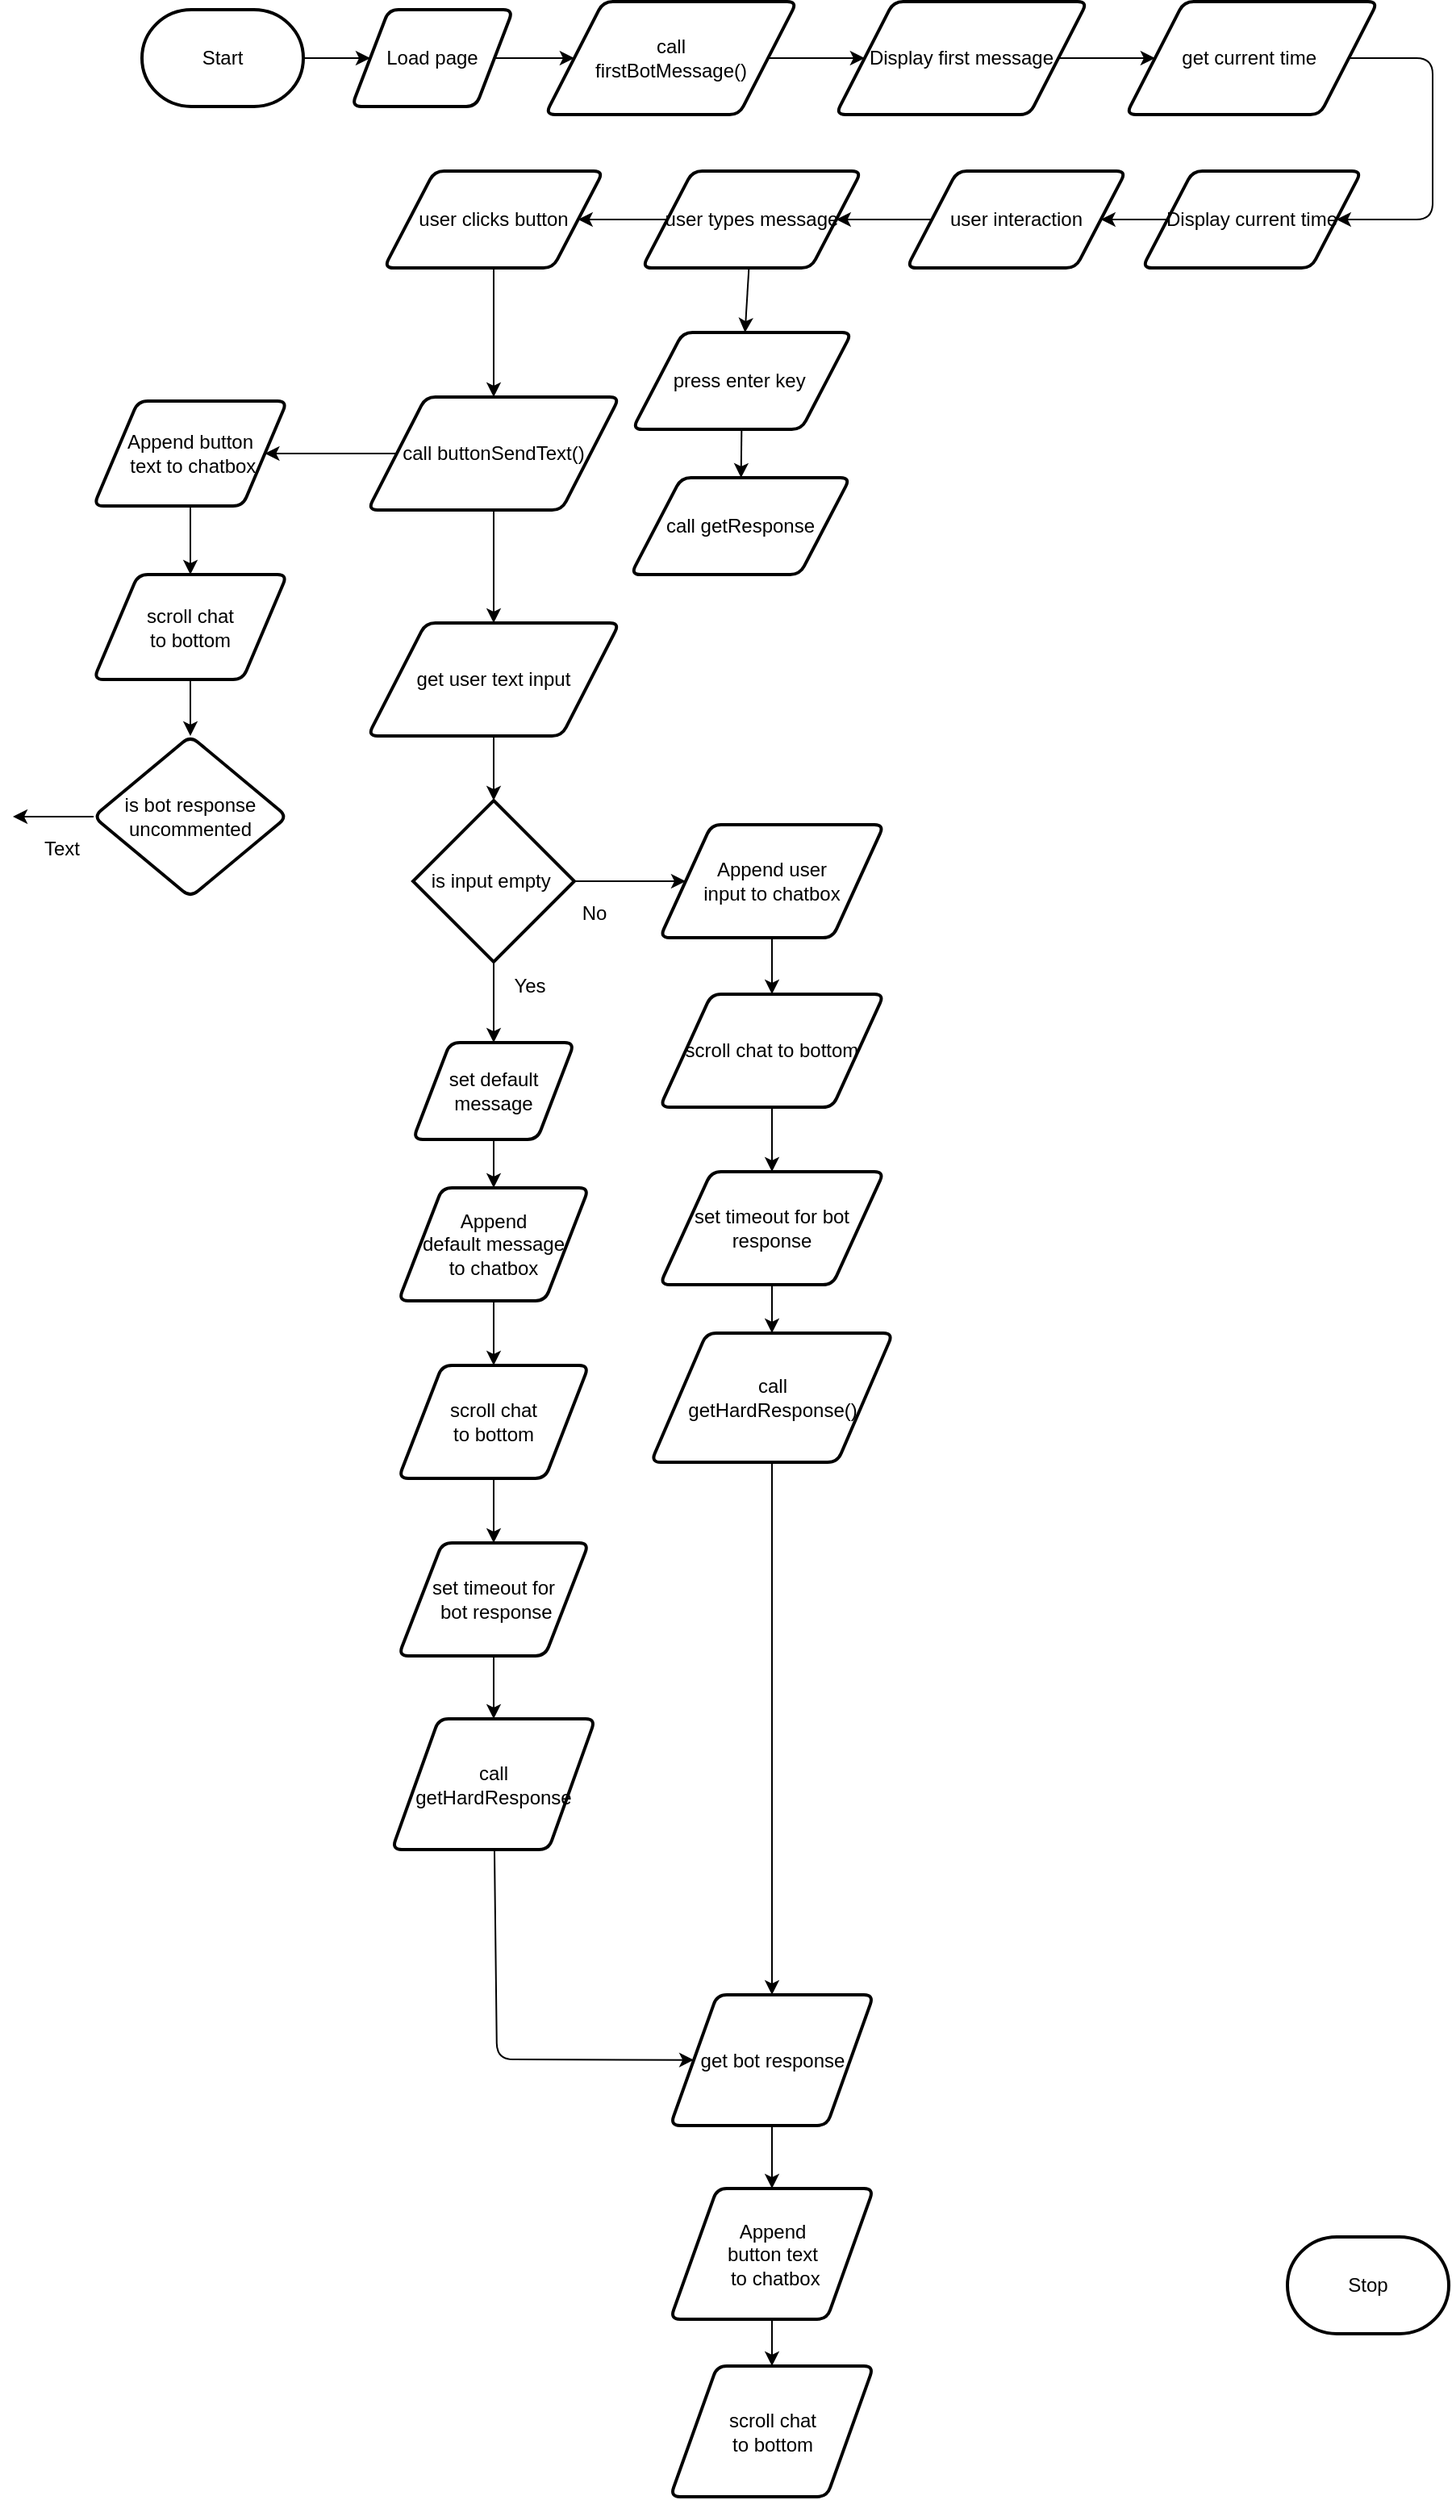 <mxfile>
    <diagram id="2jDeY1ccGRf-XGF59-sf" name="Page-1">
        <mxGraphModel dx="517" dy="397" grid="1" gridSize="10" guides="1" tooltips="1" connect="1" arrows="1" fold="1" page="1" pageScale="1" pageWidth="827" pageHeight="1169" math="0" shadow="0">
            <root>
                <mxCell id="0"/>
                <mxCell id="1" parent="0"/>
                <mxCell id="129" value="" style="edgeStyle=none;html=1;" edge="1" parent="1" source="3" target="128">
                    <mxGeometry relative="1" as="geometry"/>
                </mxCell>
                <mxCell id="3" value="Start" style="strokeWidth=2;html=1;shape=mxgraph.flowchart.terminator;whiteSpace=wrap;" parent="1" vertex="1">
                    <mxGeometry x="110" y="110" width="100" height="60" as="geometry"/>
                </mxCell>
                <mxCell id="131" value="" style="edgeStyle=none;html=1;" edge="1" parent="1" source="128" target="130">
                    <mxGeometry relative="1" as="geometry"/>
                </mxCell>
                <mxCell id="128" value="Load page" style="shape=parallelogram;html=1;strokeWidth=2;perimeter=parallelogramPerimeter;whiteSpace=wrap;rounded=1;arcSize=12;size=0.23;" vertex="1" parent="1">
                    <mxGeometry x="240" y="110" width="100" height="60" as="geometry"/>
                </mxCell>
                <mxCell id="134" style="edgeStyle=none;html=1;" edge="1" parent="1" source="130" target="133">
                    <mxGeometry relative="1" as="geometry"/>
                </mxCell>
                <mxCell id="130" value="call &lt;br&gt;firstBotMessage()" style="shape=parallelogram;html=1;strokeWidth=2;perimeter=parallelogramPerimeter;whiteSpace=wrap;rounded=1;arcSize=12;size=0.23;" vertex="1" parent="1">
                    <mxGeometry x="360" y="105" width="156" height="70" as="geometry"/>
                </mxCell>
                <mxCell id="137" value="" style="edgeStyle=none;html=1;" edge="1" parent="1" source="133" target="136">
                    <mxGeometry relative="1" as="geometry"/>
                </mxCell>
                <mxCell id="133" value="Display first message" style="shape=parallelogram;html=1;strokeWidth=2;perimeter=parallelogramPerimeter;whiteSpace=wrap;rounded=1;arcSize=12;size=0.23;" vertex="1" parent="1">
                    <mxGeometry x="540" y="105" width="156" height="70" as="geometry"/>
                </mxCell>
                <mxCell id="138" style="edgeStyle=none;html=1;entryX=1;entryY=0.5;entryDx=0;entryDy=0;" edge="1" parent="1" source="136" target="140">
                    <mxGeometry relative="1" as="geometry">
                        <mxPoint x="880" y="240" as="targetPoint"/>
                        <Array as="points">
                            <mxPoint x="910" y="140"/>
                            <mxPoint x="910" y="240"/>
                        </Array>
                    </mxGeometry>
                </mxCell>
                <mxCell id="136" value="get current time&amp;nbsp;" style="shape=parallelogram;html=1;strokeWidth=2;perimeter=parallelogramPerimeter;whiteSpace=wrap;rounded=1;arcSize=12;size=0.23;" vertex="1" parent="1">
                    <mxGeometry x="720" y="105" width="156" height="70" as="geometry"/>
                </mxCell>
                <mxCell id="143" value="" style="edgeStyle=none;html=1;" edge="1" parent="1" source="140" target="142">
                    <mxGeometry relative="1" as="geometry"/>
                </mxCell>
                <mxCell id="140" value="Display current time" style="shape=parallelogram;html=1;strokeWidth=2;perimeter=parallelogramPerimeter;whiteSpace=wrap;rounded=1;arcSize=12;size=0.23;" vertex="1" parent="1">
                    <mxGeometry x="730" y="210" width="136" height="60" as="geometry"/>
                </mxCell>
                <mxCell id="145" value="" style="edgeStyle=none;html=1;" edge="1" parent="1" source="142" target="144">
                    <mxGeometry relative="1" as="geometry"/>
                </mxCell>
                <mxCell id="142" value="user interaction" style="shape=parallelogram;html=1;strokeWidth=2;perimeter=parallelogramPerimeter;whiteSpace=wrap;rounded=1;arcSize=12;size=0.23;" vertex="1" parent="1">
                    <mxGeometry x="584" y="210" width="136" height="60" as="geometry"/>
                </mxCell>
                <mxCell id="147" value="" style="edgeStyle=none;html=1;" edge="1" parent="1" source="144" target="146">
                    <mxGeometry relative="1" as="geometry"/>
                </mxCell>
                <mxCell id="153" value="" style="edgeStyle=none;html=1;" edge="1" parent="1" source="144" target="152">
                    <mxGeometry relative="1" as="geometry"/>
                </mxCell>
                <mxCell id="144" value="user types message" style="shape=parallelogram;html=1;strokeWidth=2;perimeter=parallelogramPerimeter;whiteSpace=wrap;rounded=1;arcSize=12;size=0.23;" vertex="1" parent="1">
                    <mxGeometry x="420" y="210" width="136" height="60" as="geometry"/>
                </mxCell>
                <mxCell id="161" style="edgeStyle=none;html=1;entryX=0.5;entryY=0;entryDx=0;entryDy=0;" edge="1" parent="1" source="146" target="159">
                    <mxGeometry relative="1" as="geometry"/>
                </mxCell>
                <mxCell id="146" value="user clicks button" style="shape=parallelogram;html=1;strokeWidth=2;perimeter=parallelogramPerimeter;whiteSpace=wrap;rounded=1;arcSize=12;size=0.23;" vertex="1" parent="1">
                    <mxGeometry x="260" y="210" width="136" height="60" as="geometry"/>
                </mxCell>
                <mxCell id="155" value="" style="edgeStyle=none;html=1;" edge="1" parent="1" source="152" target="154">
                    <mxGeometry relative="1" as="geometry"/>
                </mxCell>
                <mxCell id="152" value="press enter key&amp;nbsp;" style="shape=parallelogram;html=1;strokeWidth=2;perimeter=parallelogramPerimeter;whiteSpace=wrap;rounded=1;arcSize=12;size=0.23;" vertex="1" parent="1">
                    <mxGeometry x="414" y="310" width="136" height="60" as="geometry"/>
                </mxCell>
                <mxCell id="154" value="call getResponse" style="shape=parallelogram;html=1;strokeWidth=2;perimeter=parallelogramPerimeter;whiteSpace=wrap;rounded=1;arcSize=12;size=0.23;" vertex="1" parent="1">
                    <mxGeometry x="413" y="400" width="136" height="60" as="geometry"/>
                </mxCell>
                <mxCell id="156" value="Stop" style="strokeWidth=2;html=1;shape=mxgraph.flowchart.terminator;whiteSpace=wrap;" vertex="1" parent="1">
                    <mxGeometry x="820" y="1490" width="100" height="60" as="geometry"/>
                </mxCell>
                <mxCell id="164" value="" style="edgeStyle=none;html=1;" edge="1" parent="1" source="159" target="163">
                    <mxGeometry relative="1" as="geometry"/>
                </mxCell>
                <mxCell id="206" style="edgeStyle=none;html=1;entryX=1;entryY=0.5;entryDx=0;entryDy=0;" edge="1" parent="1" source="159" target="207">
                    <mxGeometry relative="1" as="geometry">
                        <mxPoint x="160" y="385" as="targetPoint"/>
                    </mxGeometry>
                </mxCell>
                <mxCell id="159" value="call buttonSendText()" style="shape=parallelogram;html=1;strokeWidth=2;perimeter=parallelogramPerimeter;whiteSpace=wrap;rounded=1;arcSize=12;size=0.23;" vertex="1" parent="1">
                    <mxGeometry x="250" y="350" width="156" height="70" as="geometry"/>
                </mxCell>
                <mxCell id="166" value="" style="edgeStyle=none;html=1;" edge="1" parent="1" source="163" target="165">
                    <mxGeometry relative="1" as="geometry"/>
                </mxCell>
                <mxCell id="163" value="get user text input" style="shape=parallelogram;html=1;strokeWidth=2;perimeter=parallelogramPerimeter;whiteSpace=wrap;rounded=1;arcSize=12;size=0.23;" vertex="1" parent="1">
                    <mxGeometry x="250" y="490" width="156" height="70" as="geometry"/>
                </mxCell>
                <mxCell id="167" style="edgeStyle=none;html=1;entryX=0;entryY=0.5;entryDx=0;entryDy=0;" edge="1" parent="1" source="165" target="173">
                    <mxGeometry relative="1" as="geometry">
                        <mxPoint x="410" y="650" as="targetPoint"/>
                    </mxGeometry>
                </mxCell>
                <mxCell id="169" style="edgeStyle=none;html=1;entryX=0.5;entryY=0;entryDx=0;entryDy=0;" edge="1" parent="1" source="165" target="180">
                    <mxGeometry relative="1" as="geometry">
                        <mxPoint x="328" y="740" as="targetPoint"/>
                    </mxGeometry>
                </mxCell>
                <mxCell id="165" value="is input empty&amp;nbsp;" style="strokeWidth=2;html=1;shape=mxgraph.flowchart.decision;whiteSpace=wrap;" vertex="1" parent="1">
                    <mxGeometry x="278" y="600" width="100" height="100" as="geometry"/>
                </mxCell>
                <mxCell id="168" value="No" style="text;html=1;align=center;verticalAlign=middle;resizable=0;points=[];autosize=1;strokeColor=none;fillColor=none;" vertex="1" parent="1">
                    <mxGeometry x="370" y="655" width="40" height="30" as="geometry"/>
                </mxCell>
                <mxCell id="172" value="Yes" style="text;html=1;align=center;verticalAlign=middle;resizable=0;points=[];autosize=1;strokeColor=none;fillColor=none;" vertex="1" parent="1">
                    <mxGeometry x="330" y="700" width="40" height="30" as="geometry"/>
                </mxCell>
                <mxCell id="175" value="" style="edgeStyle=none;html=1;" edge="1" parent="1" source="173" target="174">
                    <mxGeometry relative="1" as="geometry"/>
                </mxCell>
                <mxCell id="173" value="Append user &lt;br&gt;input to chatbox" style="shape=parallelogram;html=1;strokeWidth=2;perimeter=parallelogramPerimeter;whiteSpace=wrap;rounded=1;arcSize=12;size=0.23;" vertex="1" parent="1">
                    <mxGeometry x="431" y="615" width="139" height="70" as="geometry"/>
                </mxCell>
                <mxCell id="177" value="" style="edgeStyle=none;html=1;" edge="1" parent="1" source="174" target="176">
                    <mxGeometry relative="1" as="geometry"/>
                </mxCell>
                <mxCell id="174" value="scroll chat to bottom" style="shape=parallelogram;html=1;strokeWidth=2;perimeter=parallelogramPerimeter;whiteSpace=wrap;rounded=1;arcSize=12;size=0.23;" vertex="1" parent="1">
                    <mxGeometry x="431" y="720" width="139" height="70" as="geometry"/>
                </mxCell>
                <mxCell id="179" value="" style="edgeStyle=none;html=1;" edge="1" parent="1" source="176" target="178">
                    <mxGeometry relative="1" as="geometry"/>
                </mxCell>
                <mxCell id="176" value="set timeout for bot response" style="shape=parallelogram;html=1;strokeWidth=2;perimeter=parallelogramPerimeter;whiteSpace=wrap;rounded=1;arcSize=12;size=0.23;" vertex="1" parent="1">
                    <mxGeometry x="431" y="830" width="139" height="70" as="geometry"/>
                </mxCell>
                <mxCell id="200" style="edgeStyle=none;html=1;entryX=0.5;entryY=0;entryDx=0;entryDy=0;" edge="1" parent="1" source="178" target="198">
                    <mxGeometry relative="1" as="geometry"/>
                </mxCell>
                <mxCell id="178" value="call &lt;br&gt;getHardResponse()" style="shape=parallelogram;html=1;strokeWidth=2;perimeter=parallelogramPerimeter;whiteSpace=wrap;rounded=1;arcSize=12;size=0.23;" vertex="1" parent="1">
                    <mxGeometry x="425.5" y="930" width="150" height="80" as="geometry"/>
                </mxCell>
                <mxCell id="183" value="" style="edgeStyle=none;html=1;" edge="1" parent="1" source="180" target="182">
                    <mxGeometry relative="1" as="geometry"/>
                </mxCell>
                <mxCell id="180" value="set default message" style="shape=parallelogram;html=1;strokeWidth=2;perimeter=parallelogramPerimeter;whiteSpace=wrap;rounded=1;arcSize=12;size=0.23;" vertex="1" parent="1">
                    <mxGeometry x="278" y="750" width="100" height="60" as="geometry"/>
                </mxCell>
                <mxCell id="190" style="edgeStyle=none;html=1;entryX=0.5;entryY=0;entryDx=0;entryDy=0;" edge="1" parent="1" source="182" target="187">
                    <mxGeometry relative="1" as="geometry"/>
                </mxCell>
                <mxCell id="182" value="Append &lt;br&gt;default message &lt;br&gt;to chatbox" style="shape=parallelogram;html=1;strokeWidth=2;perimeter=parallelogramPerimeter;whiteSpace=wrap;rounded=1;arcSize=12;size=0.23;" vertex="1" parent="1">
                    <mxGeometry x="269" y="840" width="118" height="70" as="geometry"/>
                </mxCell>
                <mxCell id="192" value="" style="edgeStyle=none;html=1;" edge="1" parent="1" source="187" target="191">
                    <mxGeometry relative="1" as="geometry"/>
                </mxCell>
                <mxCell id="187" value="scroll chat &lt;br&gt;to bottom" style="shape=parallelogram;html=1;strokeWidth=2;perimeter=parallelogramPerimeter;whiteSpace=wrap;rounded=1;arcSize=12;size=0.23;" vertex="1" parent="1">
                    <mxGeometry x="269" y="950" width="118" height="70" as="geometry"/>
                </mxCell>
                <mxCell id="197" style="edgeStyle=none;html=1;entryX=0.5;entryY=0;entryDx=0;entryDy=0;" edge="1" parent="1" source="191" target="196">
                    <mxGeometry relative="1" as="geometry"/>
                </mxCell>
                <mxCell id="191" value="set timeout for&lt;br&gt;&amp;nbsp;bot response" style="shape=parallelogram;html=1;strokeWidth=2;perimeter=parallelogramPerimeter;whiteSpace=wrap;rounded=1;arcSize=12;size=0.23;" vertex="1" parent="1">
                    <mxGeometry x="269" y="1060" width="118" height="70" as="geometry"/>
                </mxCell>
                <mxCell id="199" value="" style="edgeStyle=none;html=1;" edge="1" parent="1" source="196" target="198">
                    <mxGeometry relative="1" as="geometry">
                        <Array as="points">
                            <mxPoint x="330" y="1380"/>
                        </Array>
                    </mxGeometry>
                </mxCell>
                <mxCell id="196" value="call &lt;br&gt;getHardResponse" style="shape=parallelogram;html=1;strokeWidth=2;perimeter=parallelogramPerimeter;whiteSpace=wrap;rounded=1;arcSize=12;size=0.23;" vertex="1" parent="1">
                    <mxGeometry x="265" y="1169" width="126" height="81" as="geometry"/>
                </mxCell>
                <mxCell id="203" value="" style="edgeStyle=none;html=1;" edge="1" parent="1" source="198" target="202">
                    <mxGeometry relative="1" as="geometry"/>
                </mxCell>
                <mxCell id="198" value="get bot response" style="shape=parallelogram;html=1;strokeWidth=2;perimeter=parallelogramPerimeter;whiteSpace=wrap;rounded=1;arcSize=12;size=0.23;" vertex="1" parent="1">
                    <mxGeometry x="437.5" y="1340" width="126" height="81" as="geometry"/>
                </mxCell>
                <mxCell id="205" value="" style="edgeStyle=none;html=1;" edge="1" parent="1" source="202" target="204">
                    <mxGeometry relative="1" as="geometry"/>
                </mxCell>
                <mxCell id="202" value="Append &lt;br&gt;button text&lt;br&gt;&amp;nbsp;to chatbox" style="shape=parallelogram;html=1;strokeWidth=2;perimeter=parallelogramPerimeter;whiteSpace=wrap;rounded=1;arcSize=12;size=0.23;" vertex="1" parent="1">
                    <mxGeometry x="437.5" y="1460" width="126" height="81" as="geometry"/>
                </mxCell>
                <mxCell id="204" value="scroll chat &lt;br&gt;to bottom" style="shape=parallelogram;html=1;strokeWidth=2;perimeter=parallelogramPerimeter;whiteSpace=wrap;rounded=1;arcSize=12;size=0.23;" vertex="1" parent="1">
                    <mxGeometry x="437.5" y="1570" width="126" height="81" as="geometry"/>
                </mxCell>
                <mxCell id="209" value="" style="edgeStyle=none;html=1;" edge="1" parent="1" source="207" target="208">
                    <mxGeometry relative="1" as="geometry"/>
                </mxCell>
                <mxCell id="207" value="Append button&lt;br&gt;&amp;nbsp;text to chatbox" style="shape=parallelogram;html=1;strokeWidth=2;perimeter=parallelogramPerimeter;whiteSpace=wrap;rounded=1;arcSize=12;size=0.23;" vertex="1" parent="1">
                    <mxGeometry x="80" y="352.5" width="120" height="65" as="geometry"/>
                </mxCell>
                <mxCell id="211" value="" style="edgeStyle=none;html=1;" edge="1" parent="1" source="208" target="210">
                    <mxGeometry relative="1" as="geometry"/>
                </mxCell>
                <mxCell id="208" value="scroll chat &lt;br&gt;to bottom" style="shape=parallelogram;html=1;strokeWidth=2;perimeter=parallelogramPerimeter;whiteSpace=wrap;rounded=1;arcSize=12;size=0.23;" vertex="1" parent="1">
                    <mxGeometry x="80" y="460" width="120" height="65" as="geometry"/>
                </mxCell>
                <mxCell id="212" style="edgeStyle=none;html=1;" edge="1" parent="1" source="210">
                    <mxGeometry relative="1" as="geometry">
                        <mxPoint x="30" y="610" as="targetPoint"/>
                    </mxGeometry>
                </mxCell>
                <mxCell id="210" value="is bot response uncommented" style="rhombus;whiteSpace=wrap;html=1;strokeWidth=2;rounded=1;arcSize=12;" vertex="1" parent="1">
                    <mxGeometry x="80" y="560" width="120" height="100" as="geometry"/>
                </mxCell>
                <mxCell id="213" value="Text" style="text;html=1;align=center;verticalAlign=middle;resizable=0;points=[];autosize=1;strokeColor=none;fillColor=none;" vertex="1" parent="1">
                    <mxGeometry x="35" y="615" width="50" height="30" as="geometry"/>
                </mxCell>
            </root>
        </mxGraphModel>
    </diagram>
</mxfile>